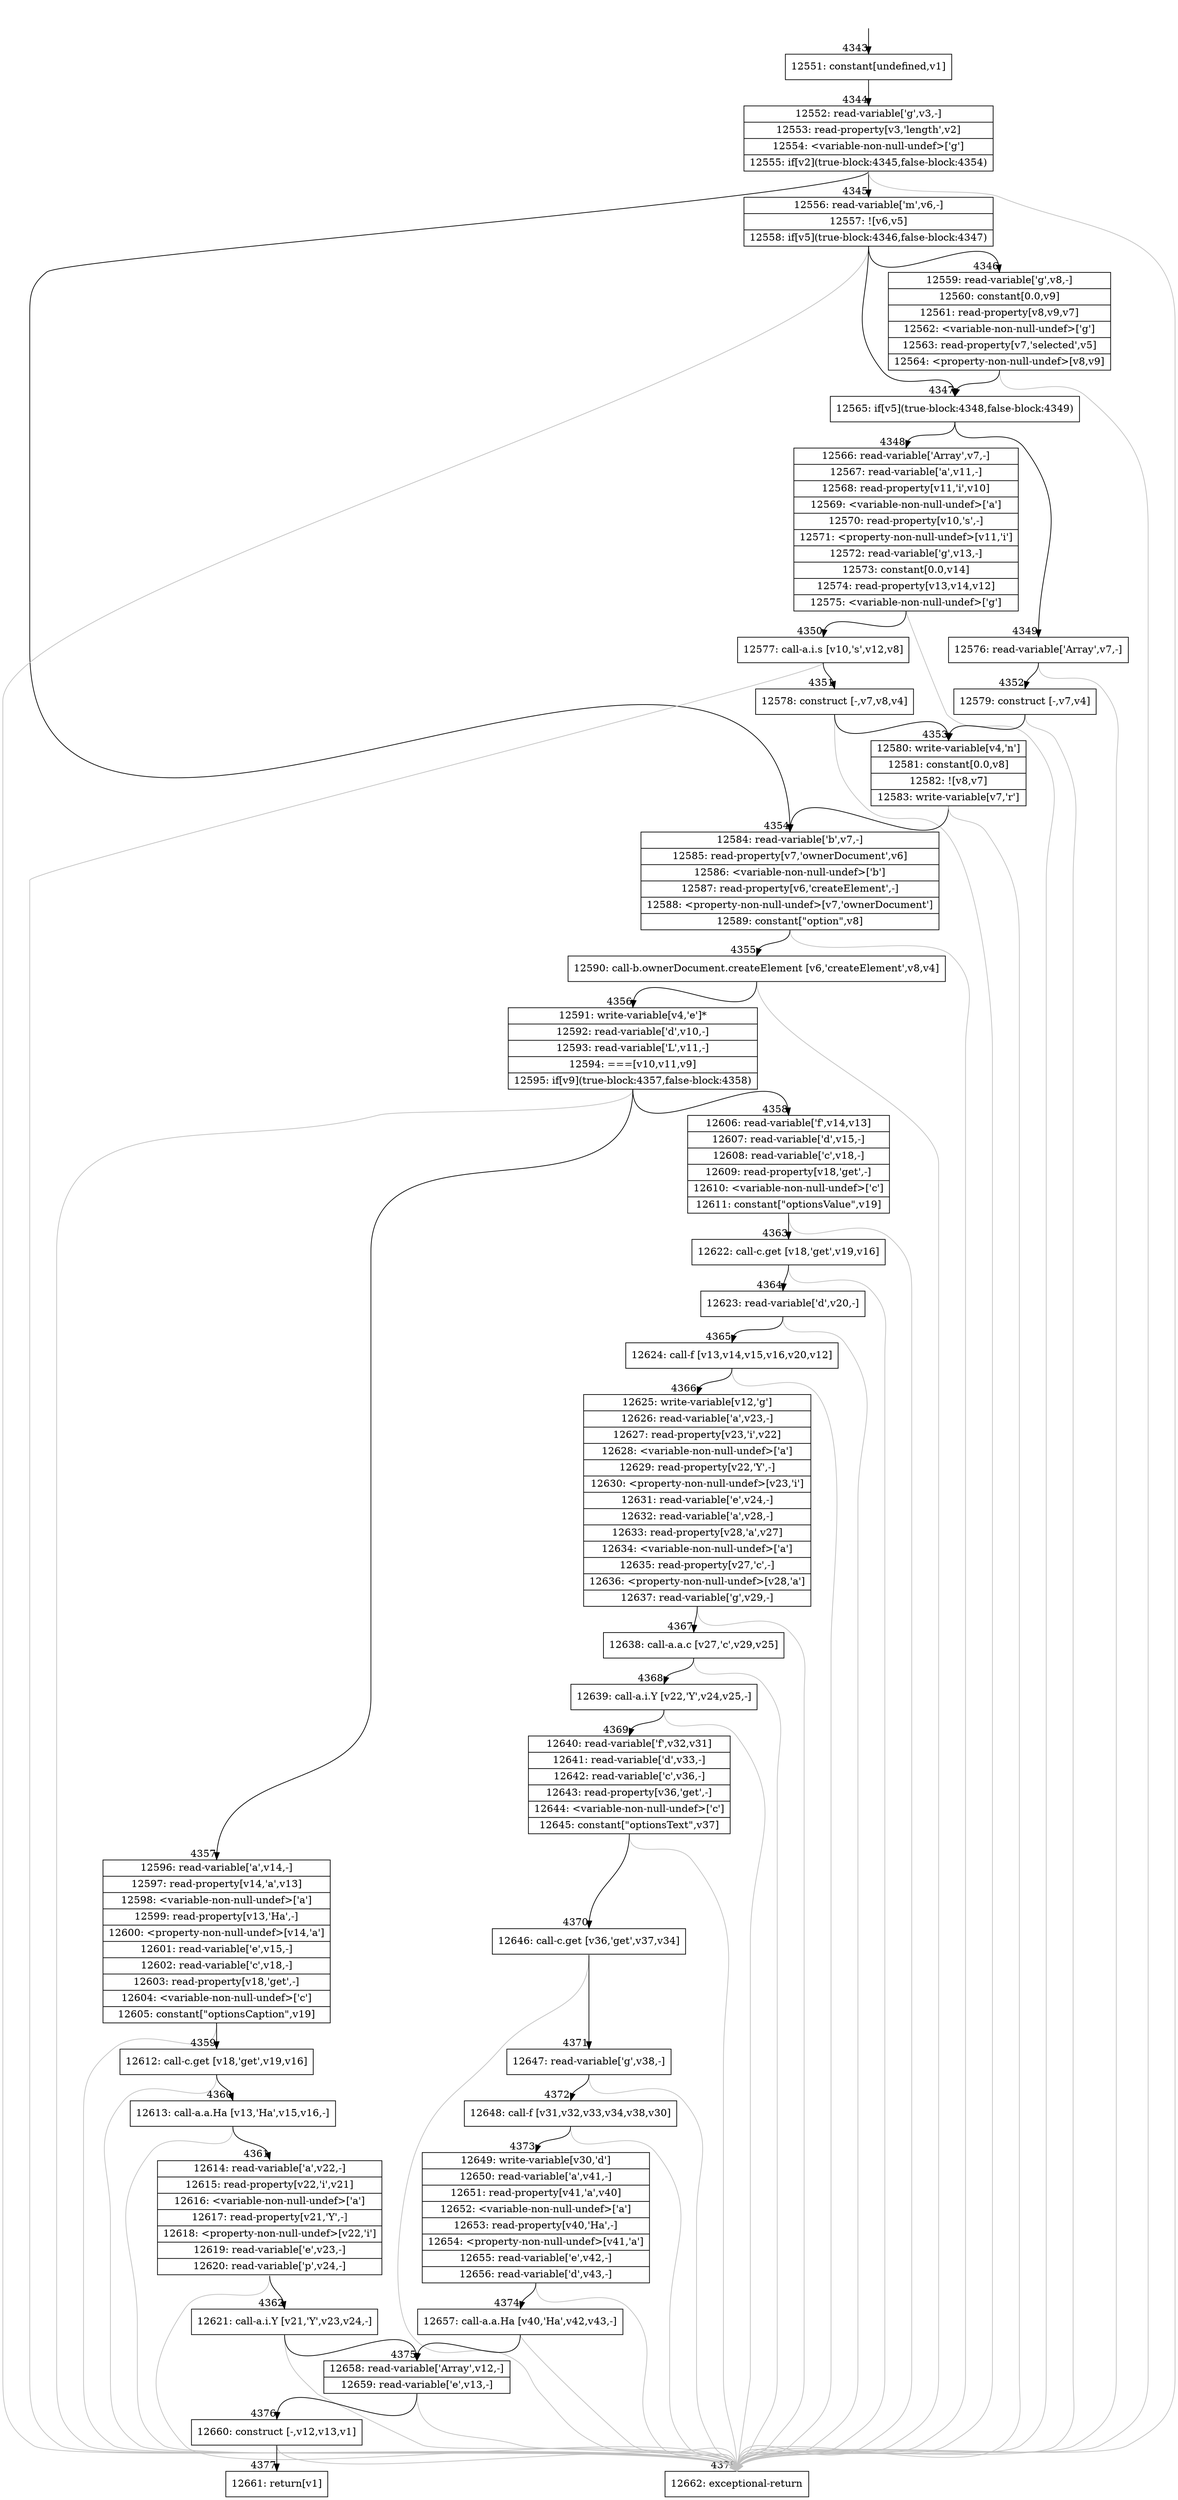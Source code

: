 digraph {
rankdir="TD"
BB_entry368[shape=none,label=""];
BB_entry368 -> BB4343 [tailport=s, headport=n, headlabel="    4343"]
BB4343 [shape=record label="{12551: constant[undefined,v1]}" ] 
BB4343 -> BB4344 [tailport=s, headport=n, headlabel="      4344"]
BB4344 [shape=record label="{12552: read-variable['g',v3,-]|12553: read-property[v3,'length',v2]|12554: \<variable-non-null-undef\>['g']|12555: if[v2](true-block:4345,false-block:4354)}" ] 
BB4344 -> BB4354 [tailport=s, headport=n, headlabel="      4354"]
BB4344 -> BB4345 [tailport=s, headport=n, headlabel="      4345"]
BB4344 -> BB4378 [tailport=s, headport=n, color=gray, headlabel="      4378"]
BB4345 [shape=record label="{12556: read-variable['m',v6,-]|12557: ![v6,v5]|12558: if[v5](true-block:4346,false-block:4347)}" ] 
BB4345 -> BB4347 [tailport=s, headport=n, headlabel="      4347"]
BB4345 -> BB4346 [tailport=s, headport=n, headlabel="      4346"]
BB4345 -> BB4378 [tailport=s, headport=n, color=gray]
BB4346 [shape=record label="{12559: read-variable['g',v8,-]|12560: constant[0.0,v9]|12561: read-property[v8,v9,v7]|12562: \<variable-non-null-undef\>['g']|12563: read-property[v7,'selected',v5]|12564: \<property-non-null-undef\>[v8,v9]}" ] 
BB4346 -> BB4347 [tailport=s, headport=n]
BB4346 -> BB4378 [tailport=s, headport=n, color=gray]
BB4347 [shape=record label="{12565: if[v5](true-block:4348,false-block:4349)}" ] 
BB4347 -> BB4348 [tailport=s, headport=n, headlabel="      4348"]
BB4347 -> BB4349 [tailport=s, headport=n, headlabel="      4349"]
BB4348 [shape=record label="{12566: read-variable['Array',v7,-]|12567: read-variable['a',v11,-]|12568: read-property[v11,'i',v10]|12569: \<variable-non-null-undef\>['a']|12570: read-property[v10,'s',-]|12571: \<property-non-null-undef\>[v11,'i']|12572: read-variable['g',v13,-]|12573: constant[0.0,v14]|12574: read-property[v13,v14,v12]|12575: \<variable-non-null-undef\>['g']}" ] 
BB4348 -> BB4350 [tailport=s, headport=n, headlabel="      4350"]
BB4348 -> BB4378 [tailport=s, headport=n, color=gray]
BB4349 [shape=record label="{12576: read-variable['Array',v7,-]}" ] 
BB4349 -> BB4352 [tailport=s, headport=n, headlabel="      4352"]
BB4349 -> BB4378 [tailport=s, headport=n, color=gray]
BB4350 [shape=record label="{12577: call-a.i.s [v10,'s',v12,v8]}" ] 
BB4350 -> BB4351 [tailport=s, headport=n, headlabel="      4351"]
BB4350 -> BB4378 [tailport=s, headport=n, color=gray]
BB4351 [shape=record label="{12578: construct [-,v7,v8,v4]}" ] 
BB4351 -> BB4353 [tailport=s, headport=n, headlabel="      4353"]
BB4351 -> BB4378 [tailport=s, headport=n, color=gray]
BB4352 [shape=record label="{12579: construct [-,v7,v4]}" ] 
BB4352 -> BB4353 [tailport=s, headport=n]
BB4352 -> BB4378 [tailport=s, headport=n, color=gray]
BB4353 [shape=record label="{12580: write-variable[v4,'n']|12581: constant[0.0,v8]|12582: ![v8,v7]|12583: write-variable[v7,'r']}" ] 
BB4353 -> BB4354 [tailport=s, headport=n]
BB4353 -> BB4378 [tailport=s, headport=n, color=gray]
BB4354 [shape=record label="{12584: read-variable['b',v7,-]|12585: read-property[v7,'ownerDocument',v6]|12586: \<variable-non-null-undef\>['b']|12587: read-property[v6,'createElement',-]|12588: \<property-non-null-undef\>[v7,'ownerDocument']|12589: constant[\"option\",v8]}" ] 
BB4354 -> BB4355 [tailport=s, headport=n, headlabel="      4355"]
BB4354 -> BB4378 [tailport=s, headport=n, color=gray]
BB4355 [shape=record label="{12590: call-b.ownerDocument.createElement [v6,'createElement',v8,v4]}" ] 
BB4355 -> BB4356 [tailport=s, headport=n, headlabel="      4356"]
BB4355 -> BB4378 [tailport=s, headport=n, color=gray]
BB4356 [shape=record label="{12591: write-variable[v4,'e']*|12592: read-variable['d',v10,-]|12593: read-variable['L',v11,-]|12594: ===[v10,v11,v9]|12595: if[v9](true-block:4357,false-block:4358)}" ] 
BB4356 -> BB4357 [tailport=s, headport=n, headlabel="      4357"]
BB4356 -> BB4358 [tailport=s, headport=n, headlabel="      4358"]
BB4356 -> BB4378 [tailport=s, headport=n, color=gray]
BB4357 [shape=record label="{12596: read-variable['a',v14,-]|12597: read-property[v14,'a',v13]|12598: \<variable-non-null-undef\>['a']|12599: read-property[v13,'Ha',-]|12600: \<property-non-null-undef\>[v14,'a']|12601: read-variable['e',v15,-]|12602: read-variable['c',v18,-]|12603: read-property[v18,'get',-]|12604: \<variable-non-null-undef\>['c']|12605: constant[\"optionsCaption\",v19]}" ] 
BB4357 -> BB4359 [tailport=s, headport=n, headlabel="      4359"]
BB4357 -> BB4378 [tailport=s, headport=n, color=gray]
BB4358 [shape=record label="{12606: read-variable['f',v14,v13]|12607: read-variable['d',v15,-]|12608: read-variable['c',v18,-]|12609: read-property[v18,'get',-]|12610: \<variable-non-null-undef\>['c']|12611: constant[\"optionsValue\",v19]}" ] 
BB4358 -> BB4363 [tailport=s, headport=n, headlabel="      4363"]
BB4358 -> BB4378 [tailport=s, headport=n, color=gray]
BB4359 [shape=record label="{12612: call-c.get [v18,'get',v19,v16]}" ] 
BB4359 -> BB4360 [tailport=s, headport=n, headlabel="      4360"]
BB4359 -> BB4378 [tailport=s, headport=n, color=gray]
BB4360 [shape=record label="{12613: call-a.a.Ha [v13,'Ha',v15,v16,-]}" ] 
BB4360 -> BB4361 [tailport=s, headport=n, headlabel="      4361"]
BB4360 -> BB4378 [tailport=s, headport=n, color=gray]
BB4361 [shape=record label="{12614: read-variable['a',v22,-]|12615: read-property[v22,'i',v21]|12616: \<variable-non-null-undef\>['a']|12617: read-property[v21,'Y',-]|12618: \<property-non-null-undef\>[v22,'i']|12619: read-variable['e',v23,-]|12620: read-variable['p',v24,-]}" ] 
BB4361 -> BB4362 [tailport=s, headport=n, headlabel="      4362"]
BB4361 -> BB4378 [tailport=s, headport=n, color=gray]
BB4362 [shape=record label="{12621: call-a.i.Y [v21,'Y',v23,v24,-]}" ] 
BB4362 -> BB4375 [tailport=s, headport=n, headlabel="      4375"]
BB4362 -> BB4378 [tailport=s, headport=n, color=gray]
BB4363 [shape=record label="{12622: call-c.get [v18,'get',v19,v16]}" ] 
BB4363 -> BB4364 [tailport=s, headport=n, headlabel="      4364"]
BB4363 -> BB4378 [tailport=s, headport=n, color=gray]
BB4364 [shape=record label="{12623: read-variable['d',v20,-]}" ] 
BB4364 -> BB4365 [tailport=s, headport=n, headlabel="      4365"]
BB4364 -> BB4378 [tailport=s, headport=n, color=gray]
BB4365 [shape=record label="{12624: call-f [v13,v14,v15,v16,v20,v12]}" ] 
BB4365 -> BB4366 [tailport=s, headport=n, headlabel="      4366"]
BB4365 -> BB4378 [tailport=s, headport=n, color=gray]
BB4366 [shape=record label="{12625: write-variable[v12,'g']|12626: read-variable['a',v23,-]|12627: read-property[v23,'i',v22]|12628: \<variable-non-null-undef\>['a']|12629: read-property[v22,'Y',-]|12630: \<property-non-null-undef\>[v23,'i']|12631: read-variable['e',v24,-]|12632: read-variable['a',v28,-]|12633: read-property[v28,'a',v27]|12634: \<variable-non-null-undef\>['a']|12635: read-property[v27,'c',-]|12636: \<property-non-null-undef\>[v28,'a']|12637: read-variable['g',v29,-]}" ] 
BB4366 -> BB4367 [tailport=s, headport=n, headlabel="      4367"]
BB4366 -> BB4378 [tailport=s, headport=n, color=gray]
BB4367 [shape=record label="{12638: call-a.a.c [v27,'c',v29,v25]}" ] 
BB4367 -> BB4368 [tailport=s, headport=n, headlabel="      4368"]
BB4367 -> BB4378 [tailport=s, headport=n, color=gray]
BB4368 [shape=record label="{12639: call-a.i.Y [v22,'Y',v24,v25,-]}" ] 
BB4368 -> BB4369 [tailport=s, headport=n, headlabel="      4369"]
BB4368 -> BB4378 [tailport=s, headport=n, color=gray]
BB4369 [shape=record label="{12640: read-variable['f',v32,v31]|12641: read-variable['d',v33,-]|12642: read-variable['c',v36,-]|12643: read-property[v36,'get',-]|12644: \<variable-non-null-undef\>['c']|12645: constant[\"optionsText\",v37]}" ] 
BB4369 -> BB4370 [tailport=s, headport=n, headlabel="      4370"]
BB4369 -> BB4378 [tailport=s, headport=n, color=gray]
BB4370 [shape=record label="{12646: call-c.get [v36,'get',v37,v34]}" ] 
BB4370 -> BB4371 [tailport=s, headport=n, headlabel="      4371"]
BB4370 -> BB4378 [tailport=s, headport=n, color=gray]
BB4371 [shape=record label="{12647: read-variable['g',v38,-]}" ] 
BB4371 -> BB4372 [tailport=s, headport=n, headlabel="      4372"]
BB4371 -> BB4378 [tailport=s, headport=n, color=gray]
BB4372 [shape=record label="{12648: call-f [v31,v32,v33,v34,v38,v30]}" ] 
BB4372 -> BB4373 [tailport=s, headport=n, headlabel="      4373"]
BB4372 -> BB4378 [tailport=s, headport=n, color=gray]
BB4373 [shape=record label="{12649: write-variable[v30,'d']|12650: read-variable['a',v41,-]|12651: read-property[v41,'a',v40]|12652: \<variable-non-null-undef\>['a']|12653: read-property[v40,'Ha',-]|12654: \<property-non-null-undef\>[v41,'a']|12655: read-variable['e',v42,-]|12656: read-variable['d',v43,-]}" ] 
BB4373 -> BB4374 [tailport=s, headport=n, headlabel="      4374"]
BB4373 -> BB4378 [tailport=s, headport=n, color=gray]
BB4374 [shape=record label="{12657: call-a.a.Ha [v40,'Ha',v42,v43,-]}" ] 
BB4374 -> BB4375 [tailport=s, headport=n]
BB4374 -> BB4378 [tailport=s, headport=n, color=gray]
BB4375 [shape=record label="{12658: read-variable['Array',v12,-]|12659: read-variable['e',v13,-]}" ] 
BB4375 -> BB4376 [tailport=s, headport=n, headlabel="      4376"]
BB4375 -> BB4378 [tailport=s, headport=n, color=gray]
BB4376 [shape=record label="{12660: construct [-,v12,v13,v1]}" ] 
BB4376 -> BB4377 [tailport=s, headport=n, headlabel="      4377"]
BB4376 -> BB4378 [tailport=s, headport=n, color=gray]
BB4377 [shape=record label="{12661: return[v1]}" ] 
BB4378 [shape=record label="{12662: exceptional-return}" ] 
}
